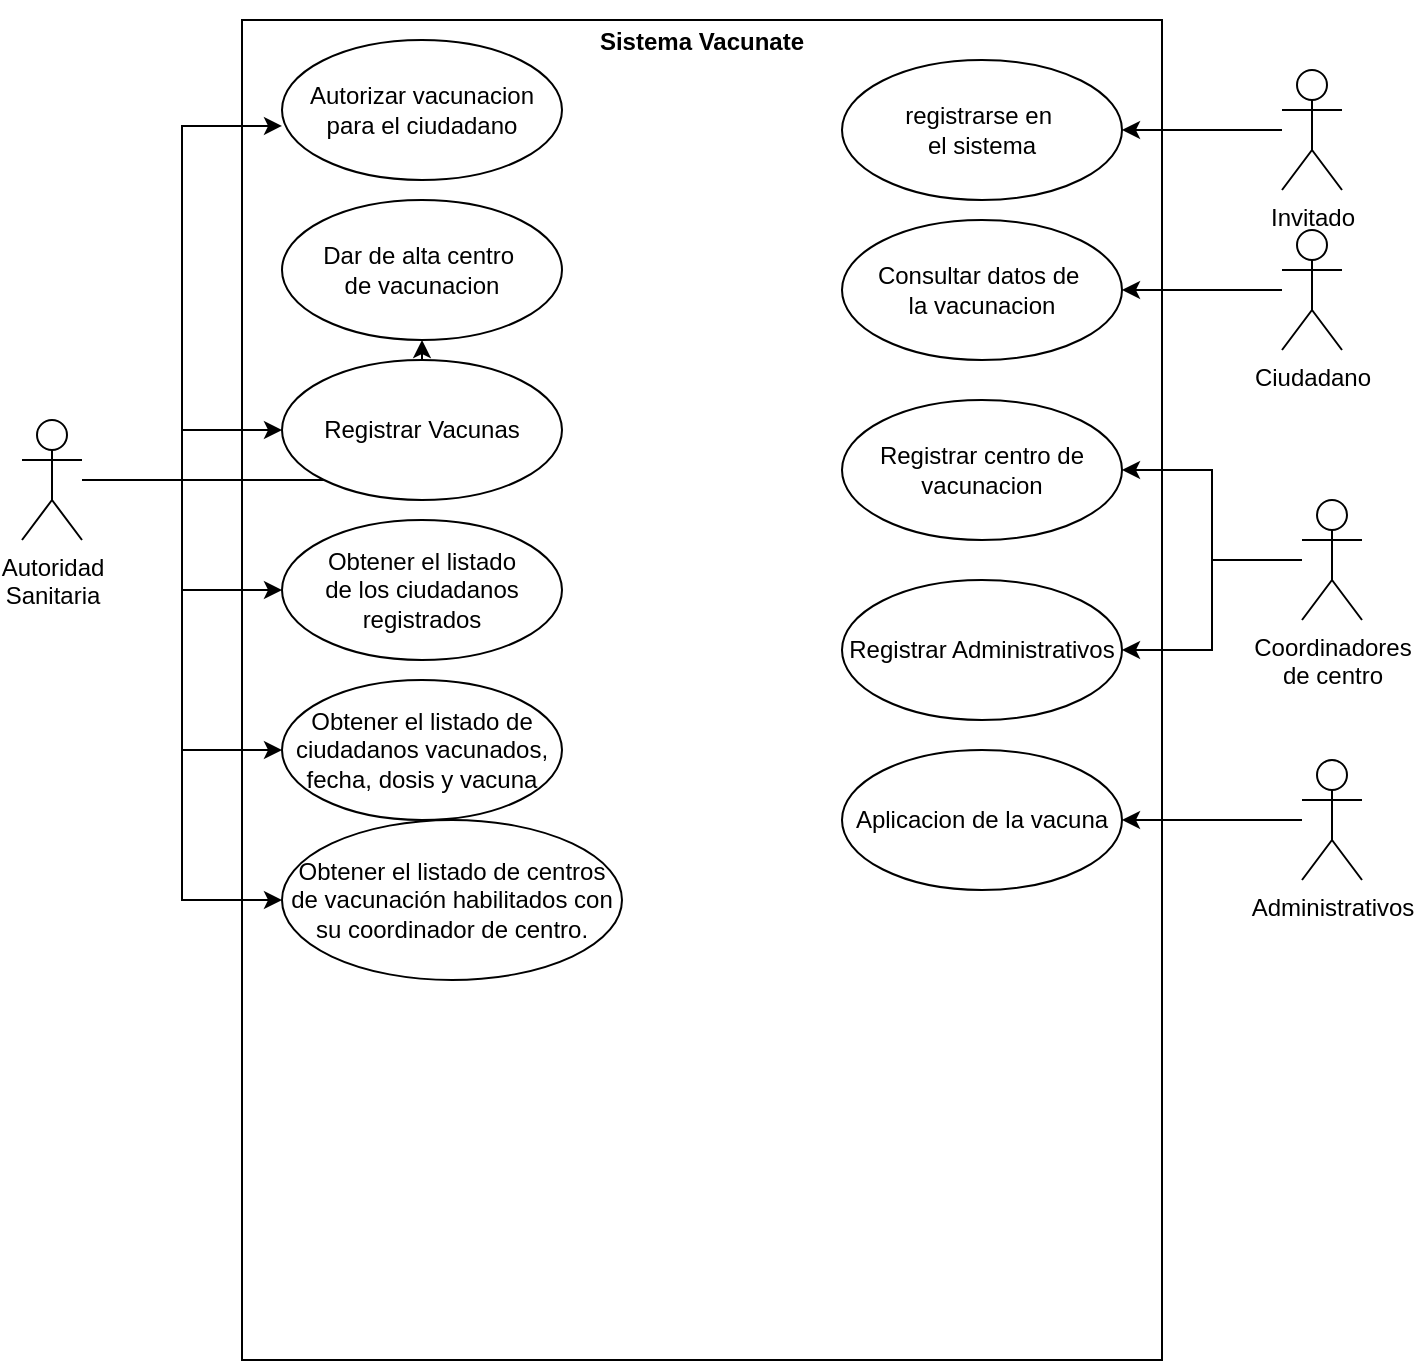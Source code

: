 <mxfile version="15.5.2" type="device"><diagram id="C5RBs43oDa-KdzZeNtuy" name="Page-1"><mxGraphModel dx="1102" dy="484" grid="1" gridSize="10" guides="1" tooltips="1" connect="1" arrows="1" fold="1" page="1" pageScale="1" pageWidth="827" pageHeight="1169" math="0" shadow="0"><root><mxCell id="WIyWlLk6GJQsqaUBKTNV-0"/><mxCell id="WIyWlLk6GJQsqaUBKTNV-1" parent="WIyWlLk6GJQsqaUBKTNV-0"/><mxCell id="0Bsc0LnZjdatN-QXezoc-0" value="" style="rounded=0;whiteSpace=wrap;html=1;" vertex="1" parent="WIyWlLk6GJQsqaUBKTNV-1"><mxGeometry x="170" y="20" width="460" height="670" as="geometry"/></mxCell><mxCell id="0Bsc0LnZjdatN-QXezoc-26" style="edgeStyle=orthogonalEdgeStyle;rounded=0;orthogonalLoop=1;jettySize=auto;html=1;" edge="1" parent="WIyWlLk6GJQsqaUBKTNV-1" source="0Bsc0LnZjdatN-QXezoc-2" target="0Bsc0LnZjdatN-QXezoc-9"><mxGeometry relative="1" as="geometry"/></mxCell><mxCell id="0Bsc0LnZjdatN-QXezoc-2" value="Ciudadano" style="shape=umlActor;verticalLabelPosition=bottom;verticalAlign=top;html=1;outlineConnect=0;" vertex="1" parent="WIyWlLk6GJQsqaUBKTNV-1"><mxGeometry x="690" y="125" width="30" height="60" as="geometry"/></mxCell><mxCell id="0Bsc0LnZjdatN-QXezoc-55" style="edgeStyle=orthogonalEdgeStyle;rounded=0;orthogonalLoop=1;jettySize=auto;html=1;entryX=0;entryY=0.614;entryDx=0;entryDy=0;entryPerimeter=0;" edge="1" parent="WIyWlLk6GJQsqaUBKTNV-1" source="0Bsc0LnZjdatN-QXezoc-3" target="0Bsc0LnZjdatN-QXezoc-12"><mxGeometry relative="1" as="geometry"/></mxCell><mxCell id="0Bsc0LnZjdatN-QXezoc-56" style="edgeStyle=orthogonalEdgeStyle;rounded=0;orthogonalLoop=1;jettySize=auto;html=1;" edge="1" parent="WIyWlLk6GJQsqaUBKTNV-1" source="0Bsc0LnZjdatN-QXezoc-3" target="0Bsc0LnZjdatN-QXezoc-11"><mxGeometry relative="1" as="geometry"/></mxCell><mxCell id="0Bsc0LnZjdatN-QXezoc-57" style="edgeStyle=orthogonalEdgeStyle;rounded=0;orthogonalLoop=1;jettySize=auto;html=1;" edge="1" parent="WIyWlLk6GJQsqaUBKTNV-1" source="0Bsc0LnZjdatN-QXezoc-3" target="0Bsc0LnZjdatN-QXezoc-41"><mxGeometry relative="1" as="geometry"/></mxCell><mxCell id="0Bsc0LnZjdatN-QXezoc-58" style="edgeStyle=orthogonalEdgeStyle;rounded=0;orthogonalLoop=1;jettySize=auto;html=1;entryX=0;entryY=0.5;entryDx=0;entryDy=0;" edge="1" parent="WIyWlLk6GJQsqaUBKTNV-1" source="0Bsc0LnZjdatN-QXezoc-3" target="0Bsc0LnZjdatN-QXezoc-46"><mxGeometry relative="1" as="geometry"/></mxCell><mxCell id="0Bsc0LnZjdatN-QXezoc-59" style="edgeStyle=orthogonalEdgeStyle;rounded=0;orthogonalLoop=1;jettySize=auto;html=1;entryX=0;entryY=0.5;entryDx=0;entryDy=0;" edge="1" parent="WIyWlLk6GJQsqaUBKTNV-1" source="0Bsc0LnZjdatN-QXezoc-3" target="0Bsc0LnZjdatN-QXezoc-48"><mxGeometry relative="1" as="geometry"/></mxCell><mxCell id="0Bsc0LnZjdatN-QXezoc-60" style="edgeStyle=orthogonalEdgeStyle;rounded=0;orthogonalLoop=1;jettySize=auto;html=1;entryX=0;entryY=0.5;entryDx=0;entryDy=0;" edge="1" parent="WIyWlLk6GJQsqaUBKTNV-1" source="0Bsc0LnZjdatN-QXezoc-3" target="0Bsc0LnZjdatN-QXezoc-49"><mxGeometry relative="1" as="geometry"/></mxCell><mxCell id="0Bsc0LnZjdatN-QXezoc-3" value="Autoridad&lt;br&gt;Sanitaria" style="shape=umlActor;verticalLabelPosition=bottom;verticalAlign=top;html=1;outlineConnect=0;" vertex="1" parent="WIyWlLk6GJQsqaUBKTNV-1"><mxGeometry x="60" y="220" width="30" height="60" as="geometry"/></mxCell><mxCell id="0Bsc0LnZjdatN-QXezoc-8" value="registrarse en&amp;nbsp;&lt;br&gt;el sistema" style="ellipse;whiteSpace=wrap;html=1;" vertex="1" parent="WIyWlLk6GJQsqaUBKTNV-1"><mxGeometry x="470" y="40" width="140" height="70" as="geometry"/></mxCell><mxCell id="0Bsc0LnZjdatN-QXezoc-9" value="Consultar datos de&amp;nbsp;&lt;br&gt;la vacunacion" style="ellipse;whiteSpace=wrap;html=1;" vertex="1" parent="WIyWlLk6GJQsqaUBKTNV-1"><mxGeometry x="470" y="120" width="140" height="70" as="geometry"/></mxCell><mxCell id="0Bsc0LnZjdatN-QXezoc-10" value="Registrar centro de vacunacion" style="ellipse;whiteSpace=wrap;html=1;" vertex="1" parent="WIyWlLk6GJQsqaUBKTNV-1"><mxGeometry x="470" y="210" width="140" height="70" as="geometry"/></mxCell><mxCell id="0Bsc0LnZjdatN-QXezoc-11" value="Dar de alta centro&amp;nbsp;&lt;br&gt;de vacunacion" style="ellipse;whiteSpace=wrap;html=1;" vertex="1" parent="WIyWlLk6GJQsqaUBKTNV-1"><mxGeometry x="190" y="110" width="140" height="70" as="geometry"/></mxCell><mxCell id="0Bsc0LnZjdatN-QXezoc-12" value="Autorizar vacunacion&lt;br&gt;para el ciudadano" style="ellipse;whiteSpace=wrap;html=1;" vertex="1" parent="WIyWlLk6GJQsqaUBKTNV-1"><mxGeometry x="190" y="30" width="140" height="70" as="geometry"/></mxCell><mxCell id="0Bsc0LnZjdatN-QXezoc-13" value="Aplicacion de la vacuna" style="ellipse;whiteSpace=wrap;html=1;" vertex="1" parent="WIyWlLk6GJQsqaUBKTNV-1"><mxGeometry x="470" y="385" width="140" height="70" as="geometry"/></mxCell><mxCell id="0Bsc0LnZjdatN-QXezoc-40" style="edgeStyle=orthogonalEdgeStyle;rounded=0;orthogonalLoop=1;jettySize=auto;html=1;entryX=1;entryY=0.5;entryDx=0;entryDy=0;" edge="1" parent="WIyWlLk6GJQsqaUBKTNV-1" source="0Bsc0LnZjdatN-QXezoc-25" target="0Bsc0LnZjdatN-QXezoc-13"><mxGeometry relative="1" as="geometry"/></mxCell><mxCell id="0Bsc0LnZjdatN-QXezoc-25" value="Administrativos" style="shape=umlActor;verticalLabelPosition=bottom;verticalAlign=top;html=1;" vertex="1" parent="WIyWlLk6GJQsqaUBKTNV-1"><mxGeometry x="700" y="390" width="30" height="60" as="geometry"/></mxCell><mxCell id="0Bsc0LnZjdatN-QXezoc-30" style="edgeStyle=orthogonalEdgeStyle;rounded=0;orthogonalLoop=1;jettySize=auto;html=1;entryX=1;entryY=0.5;entryDx=0;entryDy=0;" edge="1" parent="WIyWlLk6GJQsqaUBKTNV-1" source="0Bsc0LnZjdatN-QXezoc-27" target="0Bsc0LnZjdatN-QXezoc-10"><mxGeometry relative="1" as="geometry"/></mxCell><mxCell id="0Bsc0LnZjdatN-QXezoc-44" style="edgeStyle=orthogonalEdgeStyle;rounded=0;orthogonalLoop=1;jettySize=auto;html=1;entryX=1;entryY=0.5;entryDx=0;entryDy=0;" edge="1" parent="WIyWlLk6GJQsqaUBKTNV-1" source="0Bsc0LnZjdatN-QXezoc-27" target="0Bsc0LnZjdatN-QXezoc-43"><mxGeometry relative="1" as="geometry"/></mxCell><mxCell id="0Bsc0LnZjdatN-QXezoc-27" value="Coordinadores &lt;br&gt;de centro" style="shape=umlActor;verticalLabelPosition=bottom;verticalAlign=top;html=1;" vertex="1" parent="WIyWlLk6GJQsqaUBKTNV-1"><mxGeometry x="700" y="260" width="30" height="60" as="geometry"/></mxCell><mxCell id="0Bsc0LnZjdatN-QXezoc-37" style="edgeStyle=orthogonalEdgeStyle;rounded=0;orthogonalLoop=1;jettySize=auto;html=1;" edge="1" parent="WIyWlLk6GJQsqaUBKTNV-1" source="0Bsc0LnZjdatN-QXezoc-35" target="0Bsc0LnZjdatN-QXezoc-8"><mxGeometry relative="1" as="geometry"/></mxCell><mxCell id="0Bsc0LnZjdatN-QXezoc-35" value="Invitado" style="shape=umlActor;verticalLabelPosition=bottom;verticalAlign=top;html=1;" vertex="1" parent="WIyWlLk6GJQsqaUBKTNV-1"><mxGeometry x="690" y="45" width="30" height="60" as="geometry"/></mxCell><mxCell id="0Bsc0LnZjdatN-QXezoc-41" value="Registrar Vacunas" style="ellipse;whiteSpace=wrap;html=1;" vertex="1" parent="WIyWlLk6GJQsqaUBKTNV-1"><mxGeometry x="190" y="190" width="140" height="70" as="geometry"/></mxCell><mxCell id="0Bsc0LnZjdatN-QXezoc-43" value="Registrar Administrativos" style="ellipse;whiteSpace=wrap;html=1;" vertex="1" parent="WIyWlLk6GJQsqaUBKTNV-1"><mxGeometry x="470" y="300" width="140" height="70" as="geometry"/></mxCell><mxCell id="0Bsc0LnZjdatN-QXezoc-46" value="Obtener el listado&lt;br&gt;de los ciudadanos&lt;br&gt;registrados" style="ellipse;whiteSpace=wrap;html=1;" vertex="1" parent="WIyWlLk6GJQsqaUBKTNV-1"><mxGeometry x="190" y="270" width="140" height="70" as="geometry"/></mxCell><mxCell id="0Bsc0LnZjdatN-QXezoc-48" value="Obtener el listado de ciudadanos vacunados, fecha, dosis y vacuna" style="ellipse;whiteSpace=wrap;html=1;" vertex="1" parent="WIyWlLk6GJQsqaUBKTNV-1"><mxGeometry x="190" y="350" width="140" height="70" as="geometry"/></mxCell><mxCell id="0Bsc0LnZjdatN-QXezoc-49" value="Obtener el listado de centros de vacunación habilitados con su coordinador de centro." style="ellipse;whiteSpace=wrap;html=1;" vertex="1" parent="WIyWlLk6GJQsqaUBKTNV-1"><mxGeometry x="190" y="420" width="170" height="80" as="geometry"/></mxCell><mxCell id="0Bsc0LnZjdatN-QXezoc-54" value="Sistema Vacunate" style="text;align=center;fontStyle=1;verticalAlign=middle;spacingLeft=3;spacingRight=3;strokeColor=none;rotatable=0;points=[[0,0.5],[1,0.5]];portConstraint=eastwest;" vertex="1" parent="WIyWlLk6GJQsqaUBKTNV-1"><mxGeometry x="330" y="10" width="140" height="40" as="geometry"/></mxCell></root></mxGraphModel></diagram></mxfile>
